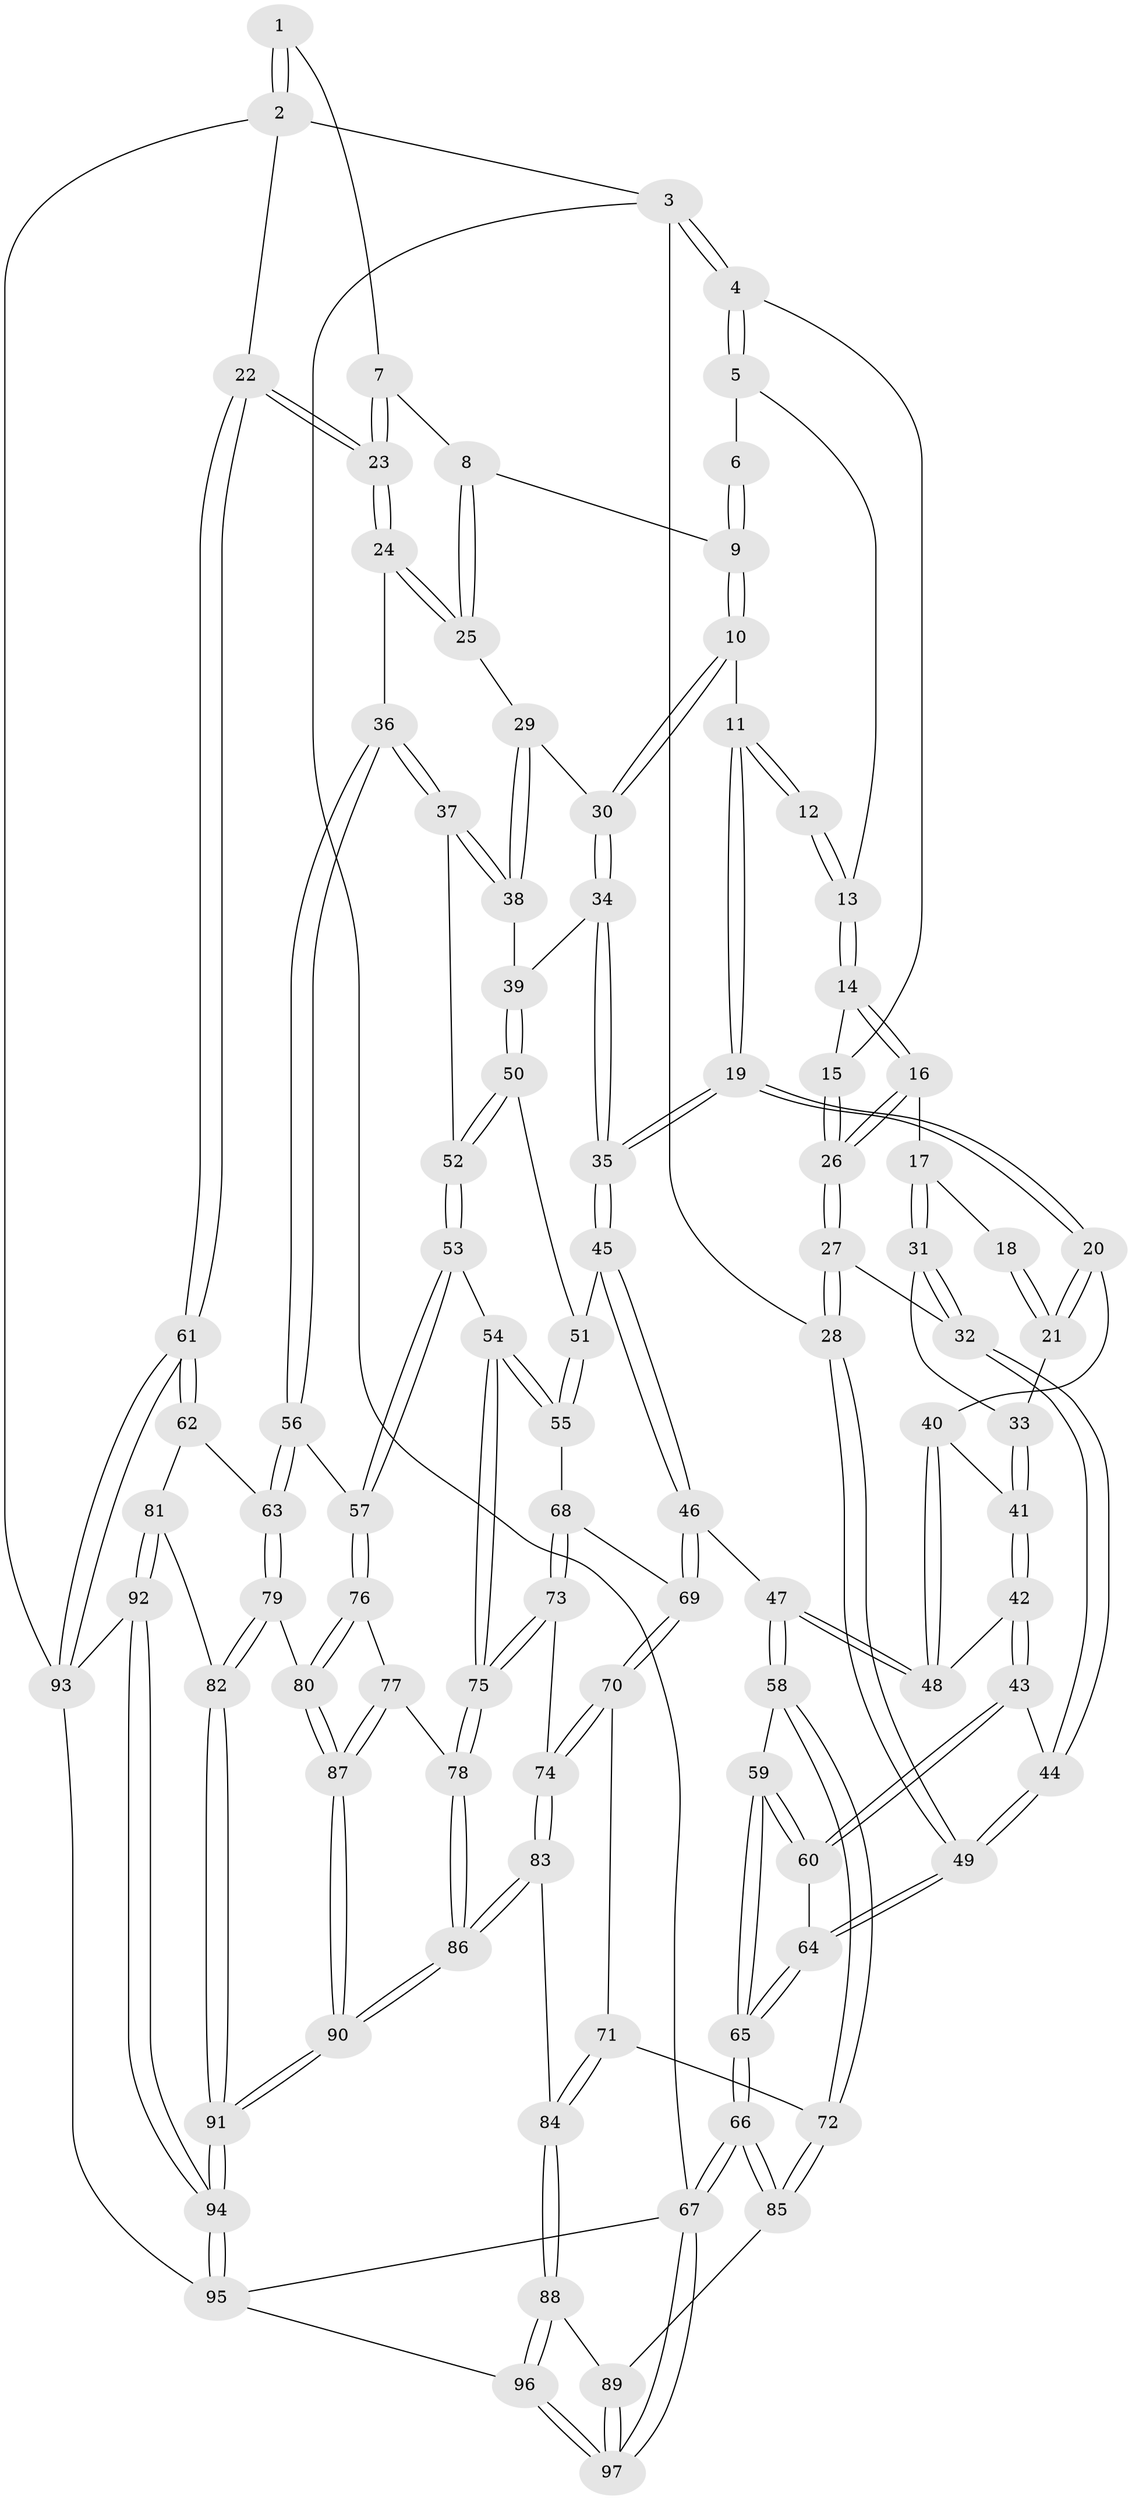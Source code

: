 // coarse degree distribution, {4: 0.4067796610169492, 6: 0.11864406779661017, 5: 0.3220338983050847, 3: 0.15254237288135594}
// Generated by graph-tools (version 1.1) at 2025/24/03/03/25 07:24:36]
// undirected, 97 vertices, 239 edges
graph export_dot {
graph [start="1"]
  node [color=gray90,style=filled];
  1 [pos="+1+0"];
  2 [pos="+1+0"];
  3 [pos="+0+0"];
  4 [pos="+0+0"];
  5 [pos="+0+0"];
  6 [pos="+0.5871612302696458+0"];
  7 [pos="+0.8623485797069612+0.11675079282564862"];
  8 [pos="+0.83367664190726+0.12133198092671178"];
  9 [pos="+0.5841087804534858+0"];
  10 [pos="+0.5583755811669249+0.03476138682661647"];
  11 [pos="+0.4604050895786018+0.10659845479912705"];
  12 [pos="+0.3803693161233906+0.1054844310582657"];
  13 [pos="+0.06929911199132037+0"];
  14 [pos="+0.16751009907610162+0.10458719799374168"];
  15 [pos="+0.059134087187569344+0.18688262430844244"];
  16 [pos="+0.16764928823803568+0.10482972298826106"];
  17 [pos="+0.17581054213468025+0.11737703555243226"];
  18 [pos="+0.2890002540631156+0.14136166433262176"];
  19 [pos="+0.39772966366076595+0.28510915410425225"];
  20 [pos="+0.37053938604124725+0.2844817117213567"];
  21 [pos="+0.29152253017936713+0.21086603370707863"];
  22 [pos="+1+0.25915475334999666"];
  23 [pos="+1+0.26329042910110284"];
  24 [pos="+1+0.3251507485074422"];
  25 [pos="+0.7915677485741458+0.22554758687898258"];
  26 [pos="+0.040381166206742015+0.24891103426228026"];
  27 [pos="+0.03523584471369719+0.2618402728621714"];
  28 [pos="+0+0.23447798564520272"];
  29 [pos="+0.7746401830659461+0.23692426428874994"];
  30 [pos="+0.6358055094499772+0.2299374763988965"];
  31 [pos="+0.1745110433506823+0.26490654222913634"];
  32 [pos="+0.1086044302894425+0.29732733412647006"];
  33 [pos="+0.1758199464482053+0.26547133195031375"];
  34 [pos="+0.6213964952583394+0.2997229219582884"];
  35 [pos="+0.4482113365657549+0.3681631563327583"];
  36 [pos="+0.876227664632415+0.4233628091042242"];
  37 [pos="+0.823137953751036+0.382941154482999"];
  38 [pos="+0.797408898089882+0.3551158947118213"];
  39 [pos="+0.6393935604174177+0.3310554460294934"];
  40 [pos="+0.26955039539379533+0.32101251102180584"];
  41 [pos="+0.2419742773017198+0.3185443132556022"];
  42 [pos="+0.2016670174064155+0.45263943243850896"];
  43 [pos="+0.15966545138153085+0.4930374802154455"];
  44 [pos="+0.09590293388078752+0.4006663234237121"];
  45 [pos="+0.43584005813058224+0.4555356979576561"];
  46 [pos="+0.4335260875786283+0.46519328428753537"];
  47 [pos="+0.41545323011340196+0.4660015054273569"];
  48 [pos="+0.3115577355750223+0.42730173959093426"];
  49 [pos="+0+0.44275616110567134"];
  50 [pos="+0.6483276454455519+0.3969619000236987"];
  51 [pos="+0.646305583167517+0.3987817488472453"];
  52 [pos="+0.6638463739479293+0.41355445003124014"];
  53 [pos="+0.7433462140997352+0.5519297281864198"];
  54 [pos="+0.6445373097365509+0.5748798018226517"];
  55 [pos="+0.5364294992963841+0.5373757805235699"];
  56 [pos="+0.8208978968079521+0.564585313731695"];
  57 [pos="+0.8079626624243269+0.5672209516606234"];
  58 [pos="+0.16917435066584818+0.595451467356386"];
  59 [pos="+0.16415718164082613+0.5856114051034114"];
  60 [pos="+0.1571905039352682+0.5687552383399542"];
  61 [pos="+1+0.6902507667326416"];
  62 [pos="+0.890225269495337+0.5981606514668842"];
  63 [pos="+0.8317296897901687+0.573661573610672"];
  64 [pos="+0+0.46248499707922563"];
  65 [pos="+0+0.6411739515283327"];
  66 [pos="+0+0.8065640944697642"];
  67 [pos="+0+1"];
  68 [pos="+0.5057060551021823+0.5371440395457995"];
  69 [pos="+0.4651143063342546+0.5214069844834821"];
  70 [pos="+0.38946753749827334+0.6462413823457287"];
  71 [pos="+0.38192420452921044+0.6529385970383343"];
  72 [pos="+0.17688451791233234+0.6450229882415179"];
  73 [pos="+0.538668035243363+0.6999974779048825"];
  74 [pos="+0.5241331669576839+0.7117541910160295"];
  75 [pos="+0.6117761642696908+0.7043421664560977"];
  76 [pos="+0.756575017141362+0.6655414875204487"];
  77 [pos="+0.7015788717883027+0.7279095729331964"];
  78 [pos="+0.642841902063679+0.7417901407693829"];
  79 [pos="+0.8517418853743982+0.7628923495571124"];
  80 [pos="+0.7897189638525189+0.7655993725682914"];
  81 [pos="+0.9316504386555579+0.808310801280731"];
  82 [pos="+0.8953581544410996+0.8202473318928841"];
  83 [pos="+0.4689048666490957+0.833827083953264"];
  84 [pos="+0.4122233842624713+0.8460833608544458"];
  85 [pos="+0.13628506354606634+0.7580138310837193"];
  86 [pos="+0.6121517471575503+0.8754521747892499"];
  87 [pos="+0.7533645852593545+0.7949625461124624"];
  88 [pos="+0.4041369372194015+0.8530932636116982"];
  89 [pos="+0.20193660293772364+0.8583842056321821"];
  90 [pos="+0.744329108545356+1"];
  91 [pos="+0.7460939349645515+1"];
  92 [pos="+1+0.7693102718248928"];
  93 [pos="+1+0.7655991331696836"];
  94 [pos="+0.7479923981594595+1"];
  95 [pos="+0.7416862023162432+1"];
  96 [pos="+0.4584099357246842+1"];
  97 [pos="+0.11752169303713823+1"];
  1 -- 2;
  1 -- 2;
  1 -- 7;
  2 -- 3;
  2 -- 22;
  2 -- 93;
  3 -- 4;
  3 -- 4;
  3 -- 28;
  3 -- 67;
  4 -- 5;
  4 -- 5;
  4 -- 15;
  5 -- 6;
  5 -- 13;
  6 -- 9;
  6 -- 9;
  7 -- 8;
  7 -- 23;
  7 -- 23;
  8 -- 9;
  8 -- 25;
  8 -- 25;
  9 -- 10;
  9 -- 10;
  10 -- 11;
  10 -- 30;
  10 -- 30;
  11 -- 12;
  11 -- 12;
  11 -- 19;
  11 -- 19;
  12 -- 13;
  12 -- 13;
  13 -- 14;
  13 -- 14;
  14 -- 15;
  14 -- 16;
  14 -- 16;
  15 -- 26;
  15 -- 26;
  16 -- 17;
  16 -- 26;
  16 -- 26;
  17 -- 18;
  17 -- 31;
  17 -- 31;
  18 -- 21;
  18 -- 21;
  19 -- 20;
  19 -- 20;
  19 -- 35;
  19 -- 35;
  20 -- 21;
  20 -- 21;
  20 -- 40;
  21 -- 33;
  22 -- 23;
  22 -- 23;
  22 -- 61;
  22 -- 61;
  23 -- 24;
  23 -- 24;
  24 -- 25;
  24 -- 25;
  24 -- 36;
  25 -- 29;
  26 -- 27;
  26 -- 27;
  27 -- 28;
  27 -- 28;
  27 -- 32;
  28 -- 49;
  28 -- 49;
  29 -- 30;
  29 -- 38;
  29 -- 38;
  30 -- 34;
  30 -- 34;
  31 -- 32;
  31 -- 32;
  31 -- 33;
  32 -- 44;
  32 -- 44;
  33 -- 41;
  33 -- 41;
  34 -- 35;
  34 -- 35;
  34 -- 39;
  35 -- 45;
  35 -- 45;
  36 -- 37;
  36 -- 37;
  36 -- 56;
  36 -- 56;
  37 -- 38;
  37 -- 38;
  37 -- 52;
  38 -- 39;
  39 -- 50;
  39 -- 50;
  40 -- 41;
  40 -- 48;
  40 -- 48;
  41 -- 42;
  41 -- 42;
  42 -- 43;
  42 -- 43;
  42 -- 48;
  43 -- 44;
  43 -- 60;
  43 -- 60;
  44 -- 49;
  44 -- 49;
  45 -- 46;
  45 -- 46;
  45 -- 51;
  46 -- 47;
  46 -- 69;
  46 -- 69;
  47 -- 48;
  47 -- 48;
  47 -- 58;
  47 -- 58;
  49 -- 64;
  49 -- 64;
  50 -- 51;
  50 -- 52;
  50 -- 52;
  51 -- 55;
  51 -- 55;
  52 -- 53;
  52 -- 53;
  53 -- 54;
  53 -- 57;
  53 -- 57;
  54 -- 55;
  54 -- 55;
  54 -- 75;
  54 -- 75;
  55 -- 68;
  56 -- 57;
  56 -- 63;
  56 -- 63;
  57 -- 76;
  57 -- 76;
  58 -- 59;
  58 -- 72;
  58 -- 72;
  59 -- 60;
  59 -- 60;
  59 -- 65;
  59 -- 65;
  60 -- 64;
  61 -- 62;
  61 -- 62;
  61 -- 93;
  61 -- 93;
  62 -- 63;
  62 -- 81;
  63 -- 79;
  63 -- 79;
  64 -- 65;
  64 -- 65;
  65 -- 66;
  65 -- 66;
  66 -- 67;
  66 -- 67;
  66 -- 85;
  66 -- 85;
  67 -- 97;
  67 -- 97;
  67 -- 95;
  68 -- 69;
  68 -- 73;
  68 -- 73;
  69 -- 70;
  69 -- 70;
  70 -- 71;
  70 -- 74;
  70 -- 74;
  71 -- 72;
  71 -- 84;
  71 -- 84;
  72 -- 85;
  72 -- 85;
  73 -- 74;
  73 -- 75;
  73 -- 75;
  74 -- 83;
  74 -- 83;
  75 -- 78;
  75 -- 78;
  76 -- 77;
  76 -- 80;
  76 -- 80;
  77 -- 78;
  77 -- 87;
  77 -- 87;
  78 -- 86;
  78 -- 86;
  79 -- 80;
  79 -- 82;
  79 -- 82;
  80 -- 87;
  80 -- 87;
  81 -- 82;
  81 -- 92;
  81 -- 92;
  82 -- 91;
  82 -- 91;
  83 -- 84;
  83 -- 86;
  83 -- 86;
  84 -- 88;
  84 -- 88;
  85 -- 89;
  86 -- 90;
  86 -- 90;
  87 -- 90;
  87 -- 90;
  88 -- 89;
  88 -- 96;
  88 -- 96;
  89 -- 97;
  89 -- 97;
  90 -- 91;
  90 -- 91;
  91 -- 94;
  91 -- 94;
  92 -- 93;
  92 -- 94;
  92 -- 94;
  93 -- 95;
  94 -- 95;
  94 -- 95;
  95 -- 96;
  96 -- 97;
  96 -- 97;
}
